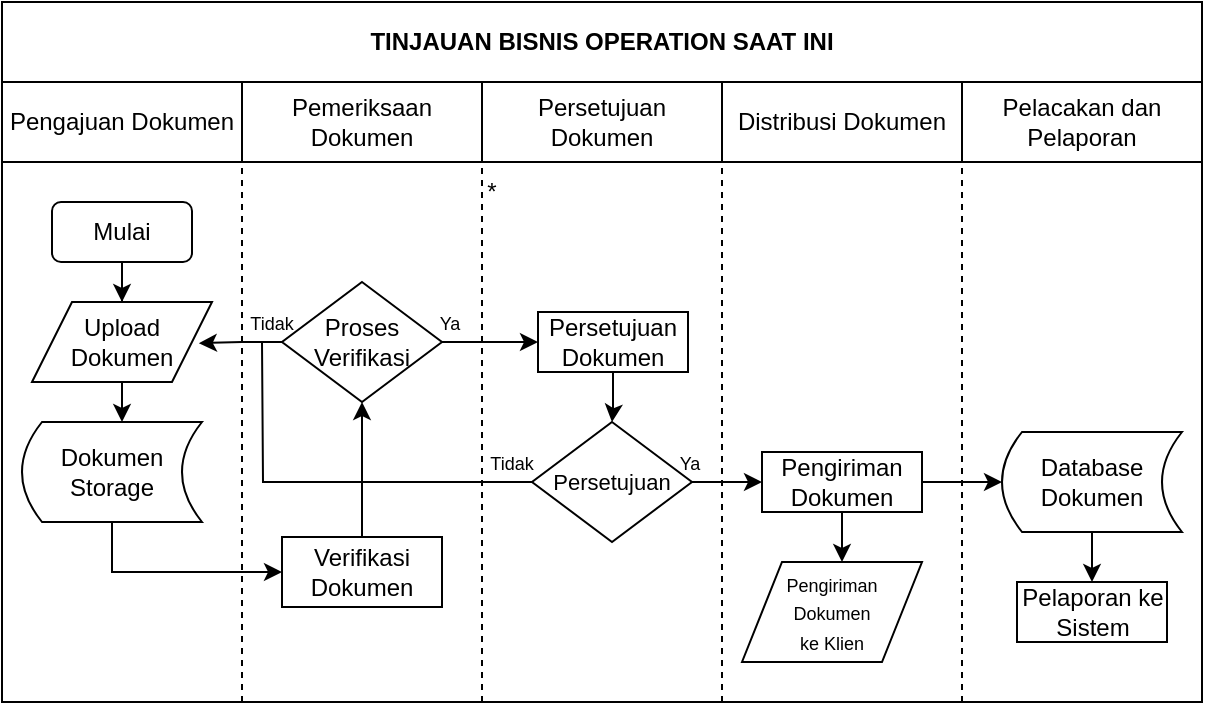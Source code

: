 <mxfile version="24.7.12" pages="2">
  <diagram id="kgpKYQtTHZ0yAKxKKP6v" name="Page-1">
    <mxGraphModel dx="989" dy="509" grid="1" gridSize="10" guides="1" tooltips="1" connect="1" arrows="1" fold="1" page="1" pageScale="1" pageWidth="850" pageHeight="1100" math="0" shadow="0">
      <root>
        <mxCell id="0" />
        <mxCell id="1" parent="0" />
        <mxCell id="f6bcdlzdU2CiWpl54Va1-56" value="" style="rounded=0;whiteSpace=wrap;html=1;shadow=0;" vertex="1" parent="1">
          <mxGeometry x="120" y="120" width="600" height="270" as="geometry" />
        </mxCell>
        <mxCell id="f6bcdlzdU2CiWpl54Va1-1" value="TINJAUAN BISNIS OPERATION SAAT INI" style="rounded=0;whiteSpace=wrap;html=1;glass=0;fontStyle=1" vertex="1" parent="1">
          <mxGeometry x="120" y="40" width="600" height="40" as="geometry" />
        </mxCell>
        <mxCell id="f6bcdlzdU2CiWpl54Va1-2" value="&lt;div&gt;&lt;span style=&quot;background-color: initial;&quot;&gt;Pengajuan Dokumen&lt;/span&gt;&lt;br&gt;&lt;/div&gt;" style="rounded=0;whiteSpace=wrap;html=1;align=center;verticalAlign=middle;" vertex="1" parent="1">
          <mxGeometry x="120" y="80" width="120" height="40" as="geometry" />
        </mxCell>
        <mxCell id="f6bcdlzdU2CiWpl54Va1-3" value="&lt;div&gt;&lt;span style=&quot;background-color: initial;&quot;&gt;Pemeriksaan Dokumen&lt;/span&gt;&lt;br&gt;&lt;/div&gt;" style="rounded=0;whiteSpace=wrap;html=1;" vertex="1" parent="1">
          <mxGeometry x="240" y="80" width="120" height="40" as="geometry" />
        </mxCell>
        <mxCell id="f6bcdlzdU2CiWpl54Va1-4" value="P&lt;span style=&quot;background-color: initial;&quot;&gt;ersetujuan Dokumen&lt;/span&gt;" style="rounded=0;whiteSpace=wrap;html=1;" vertex="1" parent="1">
          <mxGeometry x="360" y="80" width="120" height="40" as="geometry" />
        </mxCell>
        <mxCell id="f6bcdlzdU2CiWpl54Va1-5" value="Distribusi Dokumen" style="rounded=0;whiteSpace=wrap;html=1;" vertex="1" parent="1">
          <mxGeometry x="480" y="80" width="120" height="40" as="geometry" />
        </mxCell>
        <mxCell id="f6bcdlzdU2CiWpl54Va1-6" value="Pelacakan dan Pelaporan" style="rounded=0;whiteSpace=wrap;html=1;" vertex="1" parent="1">
          <mxGeometry x="600" y="80" width="120" height="40" as="geometry" />
        </mxCell>
        <mxCell id="f6bcdlzdU2CiWpl54Va1-17" value="" style="edgeStyle=orthogonalEdgeStyle;rounded=0;orthogonalLoop=1;jettySize=auto;html=1;" edge="1" parent="1" source="f6bcdlzdU2CiWpl54Va1-7" target="f6bcdlzdU2CiWpl54Va1-15">
          <mxGeometry relative="1" as="geometry" />
        </mxCell>
        <mxCell id="f6bcdlzdU2CiWpl54Va1-7" value="Mulai" style="rounded=1;whiteSpace=wrap;html=1;" vertex="1" parent="1">
          <mxGeometry x="145" y="140" width="70" height="30" as="geometry" />
        </mxCell>
        <mxCell id="f6bcdlzdU2CiWpl54Va1-15" value="Upload Dokumen" style="shape=parallelogram;perimeter=parallelogramPerimeter;whiteSpace=wrap;html=1;fixedSize=1;" vertex="1" parent="1">
          <mxGeometry x="135" y="190" width="90" height="40" as="geometry" />
        </mxCell>
        <mxCell id="f6bcdlzdU2CiWpl54Va1-43" style="edgeStyle=orthogonalEdgeStyle;rounded=0;orthogonalLoop=1;jettySize=auto;html=1;exitX=0.5;exitY=1;exitDx=0;exitDy=0;entryX=0;entryY=0.5;entryDx=0;entryDy=0;" edge="1" parent="1" source="f6bcdlzdU2CiWpl54Va1-18" target="f6bcdlzdU2CiWpl54Va1-22">
          <mxGeometry relative="1" as="geometry" />
        </mxCell>
        <mxCell id="f6bcdlzdU2CiWpl54Va1-18" value="Dokumen Storage" style="shape=dataStorage;whiteSpace=wrap;html=1;fixedSize=1;size=10;" vertex="1" parent="1">
          <mxGeometry x="130" y="250" width="90" height="50" as="geometry" />
        </mxCell>
        <mxCell id="f6bcdlzdU2CiWpl54Va1-21" style="edgeStyle=orthogonalEdgeStyle;rounded=0;orthogonalLoop=1;jettySize=auto;html=1;entryX=0.564;entryY=-0.004;entryDx=0;entryDy=0;entryPerimeter=0;" edge="1" parent="1" source="f6bcdlzdU2CiWpl54Va1-15" target="f6bcdlzdU2CiWpl54Va1-18">
          <mxGeometry relative="1" as="geometry" />
        </mxCell>
        <mxCell id="f6bcdlzdU2CiWpl54Va1-32" value="" style="edgeStyle=orthogonalEdgeStyle;rounded=0;orthogonalLoop=1;jettySize=auto;html=1;" edge="1" parent="1" source="f6bcdlzdU2CiWpl54Va1-22" target="f6bcdlzdU2CiWpl54Va1-26">
          <mxGeometry relative="1" as="geometry" />
        </mxCell>
        <mxCell id="f6bcdlzdU2CiWpl54Va1-22" value="Verifikasi Dokumen" style="rounded=0;whiteSpace=wrap;html=1;" vertex="1" parent="1">
          <mxGeometry x="260" y="307.5" width="80" height="35" as="geometry" />
        </mxCell>
        <mxCell id="f6bcdlzdU2CiWpl54Va1-35" style="edgeStyle=orthogonalEdgeStyle;rounded=0;orthogonalLoop=1;jettySize=auto;html=1;entryX=0;entryY=0.5;entryDx=0;entryDy=0;" edge="1" parent="1" source="f6bcdlzdU2CiWpl54Va1-26" target="f6bcdlzdU2CiWpl54Va1-34">
          <mxGeometry relative="1" as="geometry" />
        </mxCell>
        <mxCell id="f6bcdlzdU2CiWpl54Va1-26" value="Proses Verifikasi" style="rhombus;whiteSpace=wrap;html=1;" vertex="1" parent="1">
          <mxGeometry x="260" y="180" width="80" height="60" as="geometry" />
        </mxCell>
        <mxCell id="f6bcdlzdU2CiWpl54Va1-31" style="edgeStyle=orthogonalEdgeStyle;rounded=0;orthogonalLoop=1;jettySize=auto;html=1;entryX=0.927;entryY=0.515;entryDx=0;entryDy=0;entryPerimeter=0;" edge="1" parent="1" source="f6bcdlzdU2CiWpl54Va1-26" target="f6bcdlzdU2CiWpl54Va1-15">
          <mxGeometry relative="1" as="geometry" />
        </mxCell>
        <mxCell id="f6bcdlzdU2CiWpl54Va1-33" value="&lt;font style=&quot;font-size: 9px;&quot;&gt;Tidak&lt;/font&gt;" style="text;html=1;align=center;verticalAlign=middle;whiteSpace=wrap;rounded=0;" vertex="1" parent="1">
          <mxGeometry x="250" y="195" width="10" height="10" as="geometry" />
        </mxCell>
        <mxCell id="f6bcdlzdU2CiWpl54Va1-41" value="" style="edgeStyle=orthogonalEdgeStyle;rounded=0;orthogonalLoop=1;jettySize=auto;html=1;" edge="1" parent="1" source="f6bcdlzdU2CiWpl54Va1-34" target="f6bcdlzdU2CiWpl54Va1-40">
          <mxGeometry relative="1" as="geometry" />
        </mxCell>
        <mxCell id="f6bcdlzdU2CiWpl54Va1-34" value="Persetujuan Dokumen" style="rounded=0;whiteSpace=wrap;html=1;" vertex="1" parent="1">
          <mxGeometry x="388" y="195" width="75" height="30" as="geometry" />
        </mxCell>
        <mxCell id="f6bcdlzdU2CiWpl54Va1-36" value="&lt;font style=&quot;font-size: 9px;&quot;&gt;Ya&lt;/font&gt;" style="text;html=1;align=center;verticalAlign=middle;whiteSpace=wrap;rounded=0;" vertex="1" parent="1">
          <mxGeometry x="328" y="190" width="32" height="20" as="geometry" />
        </mxCell>
        <mxCell id="f6bcdlzdU2CiWpl54Va1-38" value="*" style="text;html=1;align=center;verticalAlign=middle;whiteSpace=wrap;rounded=0;" vertex="1" parent="1">
          <mxGeometry x="360" y="130" width="10" height="10" as="geometry" />
        </mxCell>
        <mxCell id="f6bcdlzdU2CiWpl54Va1-44" style="edgeStyle=orthogonalEdgeStyle;rounded=0;orthogonalLoop=1;jettySize=auto;html=1;exitX=0;exitY=0.5;exitDx=0;exitDy=0;curved=0;endArrow=none;endFill=0;" edge="1" parent="1" source="f6bcdlzdU2CiWpl54Va1-40">
          <mxGeometry relative="1" as="geometry">
            <mxPoint x="250" y="210" as="targetPoint" />
          </mxGeometry>
        </mxCell>
        <mxCell id="f6bcdlzdU2CiWpl54Va1-47" style="edgeStyle=orthogonalEdgeStyle;rounded=0;orthogonalLoop=1;jettySize=auto;html=1;exitX=1;exitY=0.5;exitDx=0;exitDy=0;entryX=0;entryY=0.5;entryDx=0;entryDy=0;" edge="1" parent="1" source="f6bcdlzdU2CiWpl54Va1-40" target="f6bcdlzdU2CiWpl54Va1-46">
          <mxGeometry relative="1" as="geometry" />
        </mxCell>
        <mxCell id="f6bcdlzdU2CiWpl54Va1-40" value="&lt;font style=&quot;font-size: 11px;&quot;&gt;Persetujuan&lt;/font&gt;" style="rhombus;whiteSpace=wrap;html=1;" vertex="1" parent="1">
          <mxGeometry x="385" y="250" width="80" height="60" as="geometry" />
        </mxCell>
        <mxCell id="f6bcdlzdU2CiWpl54Va1-45" value="&lt;font style=&quot;font-size: 9px;&quot;&gt;Tidak&lt;/font&gt;" style="text;html=1;align=center;verticalAlign=middle;whiteSpace=wrap;rounded=0;" vertex="1" parent="1">
          <mxGeometry x="370" y="265" width="10" height="10" as="geometry" />
        </mxCell>
        <mxCell id="f6bcdlzdU2CiWpl54Va1-49" style="edgeStyle=orthogonalEdgeStyle;rounded=0;orthogonalLoop=1;jettySize=auto;html=1;" edge="1" parent="1" source="f6bcdlzdU2CiWpl54Va1-46">
          <mxGeometry relative="1" as="geometry">
            <mxPoint x="540" y="320" as="targetPoint" />
          </mxGeometry>
        </mxCell>
        <mxCell id="f6bcdlzdU2CiWpl54Va1-53" value="" style="edgeStyle=orthogonalEdgeStyle;rounded=0;orthogonalLoop=1;jettySize=auto;html=1;" edge="1" parent="1" source="f6bcdlzdU2CiWpl54Va1-46" target="f6bcdlzdU2CiWpl54Va1-52">
          <mxGeometry relative="1" as="geometry" />
        </mxCell>
        <mxCell id="f6bcdlzdU2CiWpl54Va1-46" value="Pengiriman Dokumen" style="rounded=0;whiteSpace=wrap;html=1;" vertex="1" parent="1">
          <mxGeometry x="500" y="265" width="80" height="30" as="geometry" />
        </mxCell>
        <mxCell id="f6bcdlzdU2CiWpl54Va1-48" value="&lt;font style=&quot;font-size: 9px;&quot;&gt;Ya&lt;/font&gt;" style="text;html=1;align=center;verticalAlign=middle;whiteSpace=wrap;rounded=0;" vertex="1" parent="1">
          <mxGeometry x="448" y="260" width="32" height="20" as="geometry" />
        </mxCell>
        <mxCell id="f6bcdlzdU2CiWpl54Va1-50" value="&lt;font style=&quot;font-size: 9px;&quot;&gt;Pengiriman&lt;/font&gt;&lt;div&gt;&lt;font style=&quot;font-size: 9px;&quot;&gt;Dokumen&lt;/font&gt;&lt;/div&gt;&lt;div&gt;&lt;font style=&quot;font-size: 9px;&quot;&gt;ke&amp;nbsp;&lt;/font&gt;&lt;span style=&quot;font-size: 9px; background-color: initial;&quot;&gt;Klien&lt;/span&gt;&lt;/div&gt;" style="shape=parallelogram;perimeter=parallelogramPerimeter;whiteSpace=wrap;html=1;fixedSize=1;" vertex="1" parent="1">
          <mxGeometry x="490" y="320" width="90" height="50" as="geometry" />
        </mxCell>
        <mxCell id="f6bcdlzdU2CiWpl54Va1-55" value="" style="edgeStyle=orthogonalEdgeStyle;rounded=0;orthogonalLoop=1;jettySize=auto;html=1;" edge="1" parent="1" source="f6bcdlzdU2CiWpl54Va1-52" target="f6bcdlzdU2CiWpl54Va1-54">
          <mxGeometry relative="1" as="geometry" />
        </mxCell>
        <mxCell id="f6bcdlzdU2CiWpl54Va1-52" value="Database Dokumen" style="shape=dataStorage;whiteSpace=wrap;html=1;fixedSize=1;size=10;" vertex="1" parent="1">
          <mxGeometry x="620" y="255" width="90" height="50" as="geometry" />
        </mxCell>
        <mxCell id="f6bcdlzdU2CiWpl54Va1-54" value="Pelaporan ke Sistem" style="rounded=0;whiteSpace=wrap;html=1;" vertex="1" parent="1">
          <mxGeometry x="627.5" y="330" width="75" height="30" as="geometry" />
        </mxCell>
        <mxCell id="f6bcdlzdU2CiWpl54Va1-58" value="" style="endArrow=none;dashed=1;html=1;rounded=0;entryX=1;entryY=1;entryDx=0;entryDy=0;exitX=1;exitY=0;exitDx=0;exitDy=0;" edge="1" parent="1" target="f6bcdlzdU2CiWpl54Va1-2">
          <mxGeometry width="50" height="50" relative="1" as="geometry">
            <mxPoint x="240" y="390" as="sourcePoint" />
            <mxPoint x="510" y="150" as="targetPoint" />
          </mxGeometry>
        </mxCell>
        <mxCell id="f6bcdlzdU2CiWpl54Va1-64" value="" style="endArrow=none;dashed=1;html=1;rounded=0;entryX=1;entryY=1;entryDx=0;entryDy=0;exitX=1;exitY=0;exitDx=0;exitDy=0;" edge="1" parent="1">
          <mxGeometry width="50" height="50" relative="1" as="geometry">
            <mxPoint x="360" y="390" as="sourcePoint" />
            <mxPoint x="360" y="120" as="targetPoint" />
          </mxGeometry>
        </mxCell>
        <mxCell id="f6bcdlzdU2CiWpl54Va1-65" value="" style="endArrow=none;dashed=1;html=1;rounded=0;entryX=1;entryY=1;entryDx=0;entryDy=0;exitX=1;exitY=0;exitDx=0;exitDy=0;" edge="1" parent="1">
          <mxGeometry width="50" height="50" relative="1" as="geometry">
            <mxPoint x="480" y="390" as="sourcePoint" />
            <mxPoint x="480" y="120" as="targetPoint" />
          </mxGeometry>
        </mxCell>
        <mxCell id="f6bcdlzdU2CiWpl54Va1-66" value="" style="endArrow=none;dashed=1;html=1;rounded=0;entryX=1;entryY=1;entryDx=0;entryDy=0;exitX=1;exitY=0;exitDx=0;exitDy=0;" edge="1" parent="1">
          <mxGeometry width="50" height="50" relative="1" as="geometry">
            <mxPoint x="600" y="390" as="sourcePoint" />
            <mxPoint x="600" y="120" as="targetPoint" />
          </mxGeometry>
        </mxCell>
      </root>
    </mxGraphModel>
  </diagram>
  <diagram id="Ib95AsBCk-DHFhsR_llc" name="Page-2">
    <mxGraphModel dx="1426" dy="747" grid="1" gridSize="10" guides="1" tooltips="1" connect="1" arrows="1" fold="1" page="1" pageScale="1" pageWidth="850" pageHeight="1100" math="0" shadow="0">
      <root>
        <mxCell id="0" />
        <mxCell id="1" parent="0" />
      </root>
    </mxGraphModel>
  </diagram>
</mxfile>
